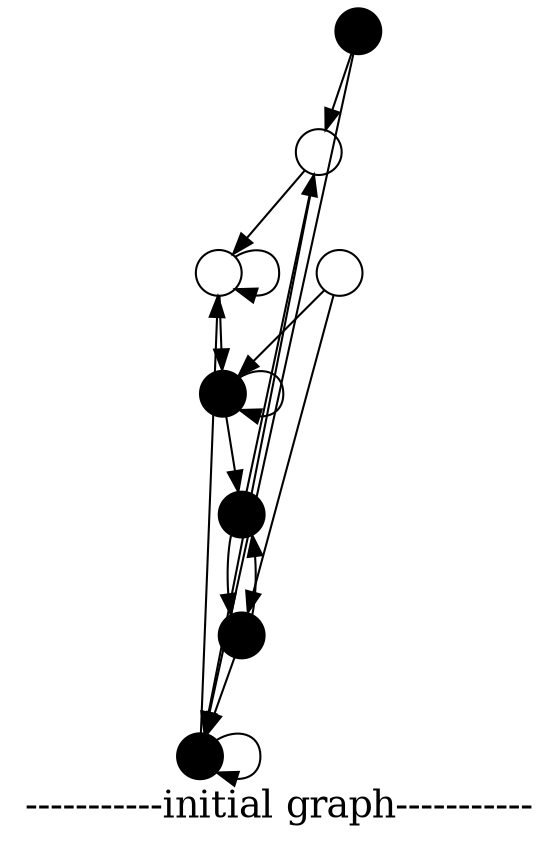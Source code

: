 /*****
C-558468033414059-181011175920 @0
*****/

digraph G {
  graph [splines=false overlap=false]
  node  [shape=ellipse, width=0.3, height=0.3, label=""]
  0 [style=filled, fillcolor="white"];
  1 [style=filled, fillcolor="black"];
  2 [style=filled, fillcolor="white"];
  3 [style=filled, fillcolor="black"];
  4 [style=filled, fillcolor="white"];
  5 [style=filled, fillcolor="black"];
  6 [style=filled, fillcolor="black"];
  7 [style=filled, fillcolor="black"];
  0 -> 4;
  0 -> 5;
  1 -> 5;
  1 -> 6;
  2 -> 1;
  2 -> 3;
  3 -> 3;
  3 -> 6;
  4 -> 4;
  4 -> 3;
  5 -> 4;
  5 -> 5;
  6 -> 0;
  6 -> 1;
  7 -> 5;
  7 -> 0;
  label = "-----------initial graph-----------";  fontsize=18;
}
